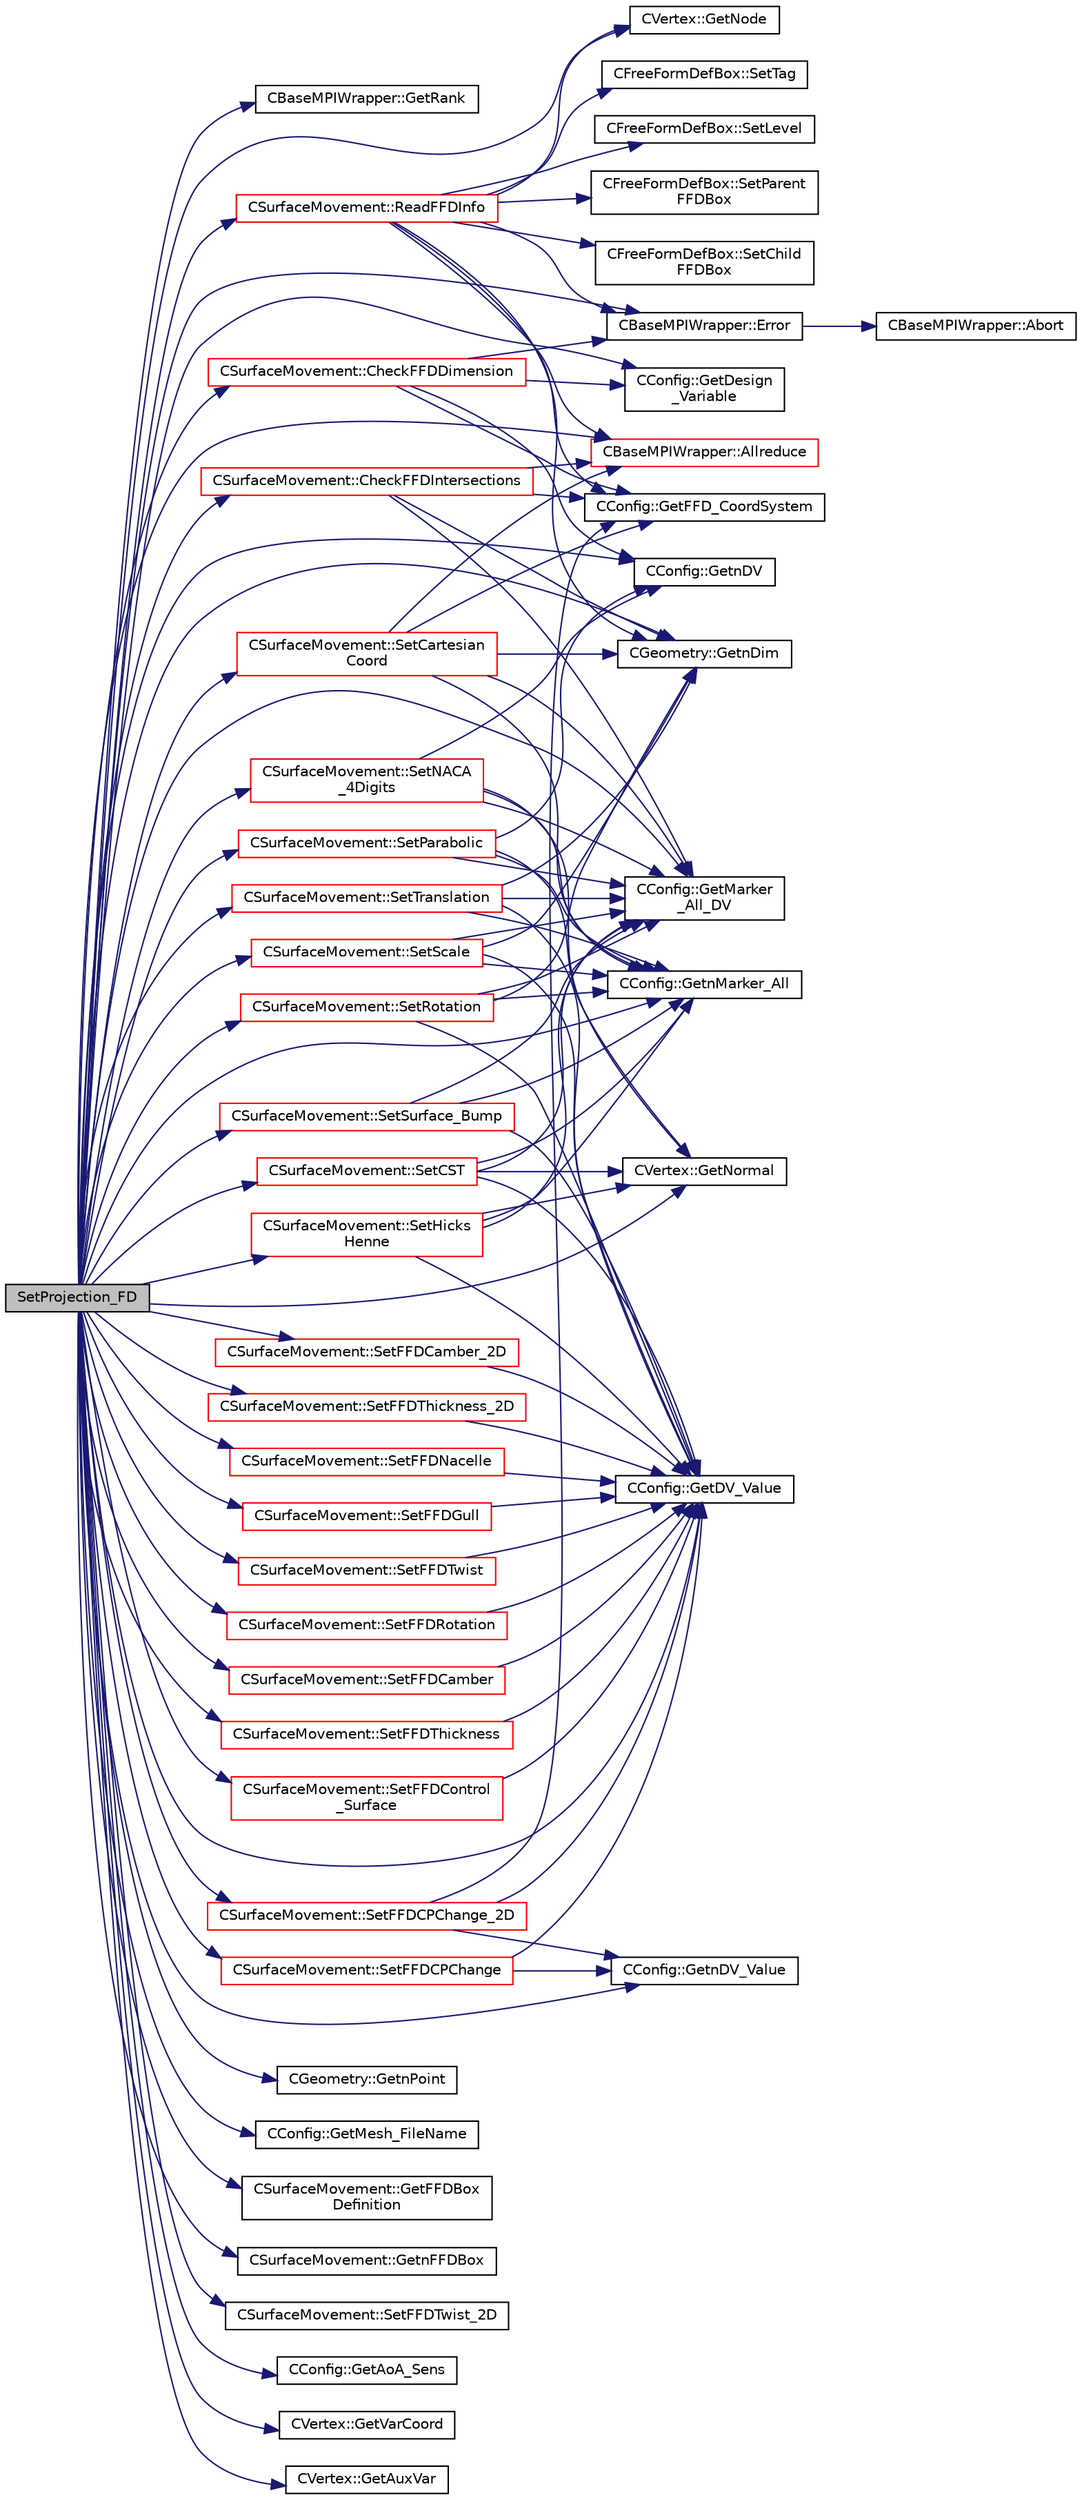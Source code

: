 digraph "SetProjection_FD"
{
  edge [fontname="Helvetica",fontsize="10",labelfontname="Helvetica",labelfontsize="10"];
  node [fontname="Helvetica",fontsize="10",shape=record];
  rankdir="LR";
  Node591 [label="SetProjection_FD",height=0.2,width=0.4,color="black", fillcolor="grey75", style="filled", fontcolor="black"];
  Node591 -> Node592 [color="midnightblue",fontsize="10",style="solid",fontname="Helvetica"];
  Node592 [label="CBaseMPIWrapper::GetRank",height=0.2,width=0.4,color="black", fillcolor="white", style="filled",URL="$class_c_base_m_p_i_wrapper.html#a801c6612161d6960c5cf25435f244101"];
  Node591 -> Node593 [color="midnightblue",fontsize="10",style="solid",fontname="Helvetica"];
  Node593 [label="CConfig::GetnDV",height=0.2,width=0.4,color="black", fillcolor="white", style="filled",URL="$class_c_config.html#ab66ab17694d24587bec7aa4d2ba8ea70",tooltip="Get the number of design variables. "];
  Node591 -> Node594 [color="midnightblue",fontsize="10",style="solid",fontname="Helvetica"];
  Node594 [label="CGeometry::GetnPoint",height=0.2,width=0.4,color="black", fillcolor="white", style="filled",URL="$class_c_geometry.html#aa68b666b38f4d2c7021736ae86940f44",tooltip="Get number of points. "];
  Node591 -> Node595 [color="midnightblue",fontsize="10",style="solid",fontname="Helvetica"];
  Node595 [label="CConfig::GetnDV_Value",height=0.2,width=0.4,color="black", fillcolor="white", style="filled",URL="$class_c_config.html#a2b77803cd48a7ac4c9251b463ff9ada7",tooltip="Get the number of design variables. "];
  Node591 -> Node596 [color="midnightblue",fontsize="10",style="solid",fontname="Helvetica"];
  Node596 [label="CBaseMPIWrapper::Error",height=0.2,width=0.4,color="black", fillcolor="white", style="filled",URL="$class_c_base_m_p_i_wrapper.html#a04457c47629bda56704e6a8804833eeb"];
  Node596 -> Node597 [color="midnightblue",fontsize="10",style="solid",fontname="Helvetica"];
  Node597 [label="CBaseMPIWrapper::Abort",height=0.2,width=0.4,color="black", fillcolor="white", style="filled",URL="$class_c_base_m_p_i_wrapper.html#a21ef5681e2acb532d345e9bab173ef07"];
  Node591 -> Node598 [color="midnightblue",fontsize="10",style="solid",fontname="Helvetica"];
  Node598 [label="CConfig::GetDesign\l_Variable",height=0.2,width=0.4,color="black", fillcolor="white", style="filled",URL="$class_c_config.html#a72db3631ebdfd36aa7def806e7997511",tooltip="Obtain the kind of design variable. "];
  Node591 -> Node599 [color="midnightblue",fontsize="10",style="solid",fontname="Helvetica"];
  Node599 [label="CSurfaceMovement::ReadFFDInfo",height=0.2,width=0.4,color="red", fillcolor="white", style="filled",URL="$class_c_surface_movement.html#a787a072698f52fcc1a4ca55e8052f205",tooltip="Read the free form information from the grid input file. "];
  Node599 -> Node600 [color="midnightblue",fontsize="10",style="solid",fontname="Helvetica"];
  Node600 [label="CConfig::GetFFD_CoordSystem",height=0.2,width=0.4,color="black", fillcolor="white", style="filled",URL="$class_c_config.html#a2816f7e619ba24e58c7cfb503ba6e4a6",tooltip="Get the coordinate system that we are going to use to define the FFD. "];
  Node599 -> Node601 [color="midnightblue",fontsize="10",style="solid",fontname="Helvetica"];
  Node601 [label="CGeometry::GetnDim",height=0.2,width=0.4,color="black", fillcolor="white", style="filled",URL="$class_c_geometry.html#a2af01006c0c4f74ba089582f1a3587fe",tooltip="Get number of coordinates. "];
  Node599 -> Node596 [color="midnightblue",fontsize="10",style="solid",fontname="Helvetica"];
  Node599 -> Node602 [color="midnightblue",fontsize="10",style="solid",fontname="Helvetica"];
  Node602 [label="CFreeFormDefBox::SetTag",height=0.2,width=0.4,color="black", fillcolor="white", style="filled",URL="$class_c_free_form_def_box.html#a4c2d3459d0b3d1e0789f2153f6183b1a",tooltip="Set the tag that identify a FFDBox. "];
  Node599 -> Node603 [color="midnightblue",fontsize="10",style="solid",fontname="Helvetica"];
  Node603 [label="CFreeFormDefBox::SetLevel",height=0.2,width=0.4,color="black", fillcolor="white", style="filled",URL="$class_c_free_form_def_box.html#a389077591c3bd608580b4e01ed3003fb",tooltip="Set the nested level of the FFDBox. "];
  Node599 -> Node604 [color="midnightblue",fontsize="10",style="solid",fontname="Helvetica"];
  Node604 [label="CFreeFormDefBox::SetParent\lFFDBox",height=0.2,width=0.4,color="black", fillcolor="white", style="filled",URL="$class_c_free_form_def_box.html#a3d02cc5a05456eaca22541cecd181848",tooltip="Add to the vector of parent FFDBoxes a new FFD FFDBox. "];
  Node599 -> Node605 [color="midnightblue",fontsize="10",style="solid",fontname="Helvetica"];
  Node605 [label="CFreeFormDefBox::SetChild\lFFDBox",height=0.2,width=0.4,color="black", fillcolor="white", style="filled",URL="$class_c_free_form_def_box.html#a63b8aec22c3d7e8ed2638376fe6a4524",tooltip="Add to the vector of child FFDBoxes a new FFD FFDBox. "];
  Node599 -> Node613 [color="midnightblue",fontsize="10",style="solid",fontname="Helvetica"];
  Node613 [label="CVertex::GetNode",height=0.2,width=0.4,color="black", fillcolor="white", style="filled",URL="$class_c_vertex.html#a95c513bf927464157ed96b6c79779a1f",tooltip="Get the node of the vertex. "];
  Node599 -> Node621 [color="midnightblue",fontsize="10",style="solid",fontname="Helvetica"];
  Node621 [label="CBaseMPIWrapper::Allreduce",height=0.2,width=0.4,color="red", fillcolor="white", style="filled",URL="$class_c_base_m_p_i_wrapper.html#a637b6fd917a8ca91ce748ba88e0d66b6"];
  Node591 -> Node623 [color="midnightblue",fontsize="10",style="solid",fontname="Helvetica"];
  Node623 [label="CConfig::GetMesh_FileName",height=0.2,width=0.4,color="black", fillcolor="white", style="filled",URL="$class_c_config.html#a2c779b77a2bca4ae322c2610db25b6f2",tooltip="Get name of the input grid. "];
  Node591 -> Node624 [color="midnightblue",fontsize="10",style="solid",fontname="Helvetica"];
  Node624 [label="CSurfaceMovement::GetFFDBox\lDefinition",height=0.2,width=0.4,color="black", fillcolor="white", style="filled",URL="$class_c_surface_movement.html#a9f487e6509526f738951ce088aef229f",tooltip="Get information about if there is a complete FFDBox definition, or it is necessary to compute the par..."];
  Node591 -> Node625 [color="midnightblue",fontsize="10",style="solid",fontname="Helvetica"];
  Node625 [label="CSurfaceMovement::GetnFFDBox",height=0.2,width=0.4,color="black", fillcolor="white", style="filled",URL="$class_c_surface_movement.html#ae6e8d4293bc0cdc3d3c17bd73a794e69",tooltip="Obtain the number of FFDBoxes. "];
  Node591 -> Node626 [color="midnightblue",fontsize="10",style="solid",fontname="Helvetica"];
  Node626 [label="CSurfaceMovement::CheckFFDDimension",height=0.2,width=0.4,color="red", fillcolor="white", style="filled",URL="$class_c_surface_movement.html#ac96d720da758ca2e213d8198ba738525",tooltip="Check the intersections of the FFD with the surface. "];
  Node626 -> Node600 [color="midnightblue",fontsize="10",style="solid",fontname="Helvetica"];
  Node626 -> Node593 [color="midnightblue",fontsize="10",style="solid",fontname="Helvetica"];
  Node626 -> Node598 [color="midnightblue",fontsize="10",style="solid",fontname="Helvetica"];
  Node626 -> Node596 [color="midnightblue",fontsize="10",style="solid",fontname="Helvetica"];
  Node591 -> Node634 [color="midnightblue",fontsize="10",style="solid",fontname="Helvetica"];
  Node634 [label="CSurfaceMovement::CheckFFDIntersections",height=0.2,width=0.4,color="red", fillcolor="white", style="filled",URL="$class_c_surface_movement.html#a55d4d6d2c26f414b4c21e915062684f4",tooltip="Check the intersections of the FFD with the surface. "];
  Node634 -> Node600 [color="midnightblue",fontsize="10",style="solid",fontname="Helvetica"];
  Node634 -> Node641 [color="midnightblue",fontsize="10",style="solid",fontname="Helvetica"];
  Node641 [label="CConfig::GetMarker\l_All_DV",height=0.2,width=0.4,color="black", fillcolor="white", style="filled",URL="$class_c_config.html#a39608d00420cf8dd5357045aafdf2d23",tooltip="Get the DV information for a marker val_marker. "];
  Node634 -> Node601 [color="midnightblue",fontsize="10",style="solid",fontname="Helvetica"];
  Node634 -> Node621 [color="midnightblue",fontsize="10",style="solid",fontname="Helvetica"];
  Node591 -> Node659 [color="midnightblue",fontsize="10",style="solid",fontname="Helvetica"];
  Node659 [label="CSurfaceMovement::SetFFDCPChange_2D",height=0.2,width=0.4,color="red", fillcolor="white", style="filled",URL="$class_c_surface_movement.html#a249f6f5bc798ae5a44813c17889a7cf3",tooltip="Set the deformation of the Free From box using the control point position. "];
  Node659 -> Node600 [color="midnightblue",fontsize="10",style="solid",fontname="Helvetica"];
  Node659 -> Node595 [color="midnightblue",fontsize="10",style="solid",fontname="Helvetica"];
  Node659 -> Node661 [color="midnightblue",fontsize="10",style="solid",fontname="Helvetica"];
  Node661 [label="CConfig::GetDV_Value",height=0.2,width=0.4,color="black", fillcolor="white", style="filled",URL="$class_c_config.html#ac50165b44d1c286c810585b89cd68f33",tooltip="Value of the design variable step, we use this value in design problems. "];
  Node591 -> Node669 [color="midnightblue",fontsize="10",style="solid",fontname="Helvetica"];
  Node669 [label="CSurfaceMovement::SetFFDCamber_2D",height=0.2,width=0.4,color="red", fillcolor="white", style="filled",URL="$class_c_surface_movement.html#a7817fc323e02565979fc89748dd99325",tooltip="Set a camber deformation of the Free From box using the control point position. "];
  Node669 -> Node661 [color="midnightblue",fontsize="10",style="solid",fontname="Helvetica"];
  Node591 -> Node670 [color="midnightblue",fontsize="10",style="solid",fontname="Helvetica"];
  Node670 [label="CSurfaceMovement::SetFFDThickness_2D",height=0.2,width=0.4,color="red", fillcolor="white", style="filled",URL="$class_c_surface_movement.html#af08f939b15744f89162da83aaf12fbda",tooltip="Set a thickness deformation of the Free From box using the control point position. "];
  Node670 -> Node661 [color="midnightblue",fontsize="10",style="solid",fontname="Helvetica"];
  Node591 -> Node671 [color="midnightblue",fontsize="10",style="solid",fontname="Helvetica"];
  Node671 [label="CSurfaceMovement::SetFFDTwist_2D",height=0.2,width=0.4,color="black", fillcolor="white", style="filled",URL="$class_c_surface_movement.html#a0f543793f2beb7013e6ec07d17d79b96",tooltip="Set a camber deformation of the Free From box using the control point position. "];
  Node591 -> Node672 [color="midnightblue",fontsize="10",style="solid",fontname="Helvetica"];
  Node672 [label="CSurfaceMovement::SetFFDCPChange",height=0.2,width=0.4,color="red", fillcolor="white", style="filled",URL="$class_c_surface_movement.html#a47b2f6a71549045c407701f41b7aeafa",tooltip="Set the deformation of the Free From box using the control point position. "];
  Node672 -> Node595 [color="midnightblue",fontsize="10",style="solid",fontname="Helvetica"];
  Node672 -> Node661 [color="midnightblue",fontsize="10",style="solid",fontname="Helvetica"];
  Node591 -> Node674 [color="midnightblue",fontsize="10",style="solid",fontname="Helvetica"];
  Node674 [label="CSurfaceMovement::SetFFDNacelle",height=0.2,width=0.4,color="red", fillcolor="white", style="filled",URL="$class_c_surface_movement.html#a49f61bf9b09c99f4ad40e9aef8317b2b",tooltip="Set the deformation of the Free From box using the control point position. "];
  Node674 -> Node661 [color="midnightblue",fontsize="10",style="solid",fontname="Helvetica"];
  Node591 -> Node675 [color="midnightblue",fontsize="10",style="solid",fontname="Helvetica"];
  Node675 [label="CSurfaceMovement::SetFFDGull",height=0.2,width=0.4,color="red", fillcolor="white", style="filled",URL="$class_c_surface_movement.html#ac4c7271d2bc3c69ef851b46d68c03aa0",tooltip="Set the deformation of the Free From box using the control point position. "];
  Node675 -> Node661 [color="midnightblue",fontsize="10",style="solid",fontname="Helvetica"];
  Node591 -> Node676 [color="midnightblue",fontsize="10",style="solid",fontname="Helvetica"];
  Node676 [label="CSurfaceMovement::SetFFDTwist",height=0.2,width=0.4,color="red", fillcolor="white", style="filled",URL="$class_c_surface_movement.html#a7c8565cafb57777cebd128cb0b610c7e",tooltip="Set a twist angle deformation of the Free From box using the control point position. "];
  Node676 -> Node661 [color="midnightblue",fontsize="10",style="solid",fontname="Helvetica"];
  Node591 -> Node679 [color="midnightblue",fontsize="10",style="solid",fontname="Helvetica"];
  Node679 [label="CSurfaceMovement::SetFFDRotation",height=0.2,width=0.4,color="red", fillcolor="white", style="filled",URL="$class_c_surface_movement.html#a9a5c4081f7d287d3a124694f54417d56",tooltip="Set a rotation angle deformation of the Free From box using the control point position. "];
  Node679 -> Node661 [color="midnightblue",fontsize="10",style="solid",fontname="Helvetica"];
  Node591 -> Node680 [color="midnightblue",fontsize="10",style="solid",fontname="Helvetica"];
  Node680 [label="CSurfaceMovement::SetFFDCamber",height=0.2,width=0.4,color="red", fillcolor="white", style="filled",URL="$class_c_surface_movement.html#aaec2987af8a09d9f12e64bf532f56e72",tooltip="Set a camber deformation of the Free From box using the control point position. "];
  Node680 -> Node661 [color="midnightblue",fontsize="10",style="solid",fontname="Helvetica"];
  Node591 -> Node681 [color="midnightblue",fontsize="10",style="solid",fontname="Helvetica"];
  Node681 [label="CSurfaceMovement::SetFFDThickness",height=0.2,width=0.4,color="red", fillcolor="white", style="filled",URL="$class_c_surface_movement.html#a2dd1343c6d38e20966f1f1f58bf4f092",tooltip="Set a thickness deformation of the Free From box using the control point position. "];
  Node681 -> Node661 [color="midnightblue",fontsize="10",style="solid",fontname="Helvetica"];
  Node591 -> Node682 [color="midnightblue",fontsize="10",style="solid",fontname="Helvetica"];
  Node682 [label="CSurfaceMovement::SetFFDControl\l_Surface",height=0.2,width=0.4,color="red", fillcolor="white", style="filled",URL="$class_c_surface_movement.html#adf31355644f1aa3fba36ccc743ea5f8d",tooltip="Set a rotation angle deformation in a control surface of the Free From box using the control point po..."];
  Node682 -> Node661 [color="midnightblue",fontsize="10",style="solid",fontname="Helvetica"];
  Node591 -> Node683 [color="midnightblue",fontsize="10",style="solid",fontname="Helvetica"];
  Node683 [label="CConfig::GetAoA_Sens",height=0.2,width=0.4,color="black", fillcolor="white", style="filled",URL="$class_c_config.html#aa4c8d7f7befaae676e180a29354af114",tooltip="Get the functional sensitivity with respect to changes in the angle of attack. "];
  Node591 -> Node684 [color="midnightblue",fontsize="10",style="solid",fontname="Helvetica"];
  Node684 [label="CSurfaceMovement::SetCartesian\lCoord",height=0.2,width=0.4,color="red", fillcolor="white", style="filled",URL="$class_c_surface_movement.html#a98df1fef0356600c1ab2df88dba24113",tooltip="Recompute the cartesian coordinates using the control points position. "];
  Node684 -> Node600 [color="midnightblue",fontsize="10",style="solid",fontname="Helvetica"];
  Node684 -> Node601 [color="midnightblue",fontsize="10",style="solid",fontname="Helvetica"];
  Node684 -> Node685 [color="midnightblue",fontsize="10",style="solid",fontname="Helvetica"];
  Node685 [label="CConfig::GetnMarker_All",height=0.2,width=0.4,color="black", fillcolor="white", style="filled",URL="$class_c_config.html#a300c4884edfc0c2acf395036439004f4",tooltip="Get the total number of boundary markers including send/receive domains. "];
  Node684 -> Node641 [color="midnightblue",fontsize="10",style="solid",fontname="Helvetica"];
  Node684 -> Node621 [color="midnightblue",fontsize="10",style="solid",fontname="Helvetica"];
  Node591 -> Node695 [color="midnightblue",fontsize="10",style="solid",fontname="Helvetica"];
  Node695 [label="CSurfaceMovement::SetHicks\lHenne",height=0.2,width=0.4,color="red", fillcolor="white", style="filled",URL="$class_c_surface_movement.html#a119e4756830fac758284342ea5027527",tooltip="Set a Hicks-Henne deformation bump functions on an airfoil. "];
  Node695 -> Node685 [color="midnightblue",fontsize="10",style="solid",fontname="Helvetica"];
  Node695 -> Node641 [color="midnightblue",fontsize="10",style="solid",fontname="Helvetica"];
  Node695 -> Node661 [color="midnightblue",fontsize="10",style="solid",fontname="Helvetica"];
  Node695 -> Node698 [color="midnightblue",fontsize="10",style="solid",fontname="Helvetica"];
  Node698 [label="CVertex::GetNormal",height=0.2,width=0.4,color="black", fillcolor="white", style="filled",URL="$class_c_vertex.html#a0d289163c6f3384822fcb9ae86fc1c39",tooltip="Copy the the normal vector of a face. "];
  Node591 -> Node700 [color="midnightblue",fontsize="10",style="solid",fontname="Helvetica"];
  Node700 [label="CSurfaceMovement::SetSurface_Bump",height=0.2,width=0.4,color="red", fillcolor="white", style="filled",URL="$class_c_surface_movement.html#a38b1942d189627dfe5e6e22b7dfd99d6",tooltip="Set a Hicks-Henne deformation bump functions on an airfoil. "];
  Node700 -> Node685 [color="midnightblue",fontsize="10",style="solid",fontname="Helvetica"];
  Node700 -> Node661 [color="midnightblue",fontsize="10",style="solid",fontname="Helvetica"];
  Node700 -> Node641 [color="midnightblue",fontsize="10",style="solid",fontname="Helvetica"];
  Node591 -> Node701 [color="midnightblue",fontsize="10",style="solid",fontname="Helvetica"];
  Node701 [label="CSurfaceMovement::SetCST",height=0.2,width=0.4,color="red", fillcolor="white", style="filled",URL="$class_c_surface_movement.html#a10a599f558d2d847be1c638be43acd63",tooltip="Set a deformation based on a change in the Kulfan parameters for an airfoil. "];
  Node701 -> Node685 [color="midnightblue",fontsize="10",style="solid",fontname="Helvetica"];
  Node701 -> Node641 [color="midnightblue",fontsize="10",style="solid",fontname="Helvetica"];
  Node701 -> Node661 [color="midnightblue",fontsize="10",style="solid",fontname="Helvetica"];
  Node701 -> Node698 [color="midnightblue",fontsize="10",style="solid",fontname="Helvetica"];
  Node591 -> Node702 [color="midnightblue",fontsize="10",style="solid",fontname="Helvetica"];
  Node702 [label="CSurfaceMovement::SetTranslation",height=0.2,width=0.4,color="red", fillcolor="white", style="filled",URL="$class_c_surface_movement.html#a4f393ac34f3114df5e673f45e3dd01ee",tooltip="Set a displacement for surface movement. "];
  Node702 -> Node661 [color="midnightblue",fontsize="10",style="solid",fontname="Helvetica"];
  Node702 -> Node685 [color="midnightblue",fontsize="10",style="solid",fontname="Helvetica"];
  Node702 -> Node601 [color="midnightblue",fontsize="10",style="solid",fontname="Helvetica"];
  Node702 -> Node641 [color="midnightblue",fontsize="10",style="solid",fontname="Helvetica"];
  Node591 -> Node703 [color="midnightblue",fontsize="10",style="solid",fontname="Helvetica"];
  Node703 [label="CSurfaceMovement::SetScale",height=0.2,width=0.4,color="red", fillcolor="white", style="filled",URL="$class_c_surface_movement.html#ace5a43c07243e9bd9f09f08bbf8b056c",tooltip="Set a displacement for surface movement. "];
  Node703 -> Node661 [color="midnightblue",fontsize="10",style="solid",fontname="Helvetica"];
  Node703 -> Node685 [color="midnightblue",fontsize="10",style="solid",fontname="Helvetica"];
  Node703 -> Node641 [color="midnightblue",fontsize="10",style="solid",fontname="Helvetica"];
  Node703 -> Node601 [color="midnightblue",fontsize="10",style="solid",fontname="Helvetica"];
  Node591 -> Node704 [color="midnightblue",fontsize="10",style="solid",fontname="Helvetica"];
  Node704 [label="CSurfaceMovement::SetRotation",height=0.2,width=0.4,color="red", fillcolor="white", style="filled",URL="$class_c_surface_movement.html#aad83c7c30fe401024791c377713fac33",tooltip="Set a rotation for surface movement. "];
  Node704 -> Node685 [color="midnightblue",fontsize="10",style="solid",fontname="Helvetica"];
  Node704 -> Node601 [color="midnightblue",fontsize="10",style="solid",fontname="Helvetica"];
  Node704 -> Node661 [color="midnightblue",fontsize="10",style="solid",fontname="Helvetica"];
  Node704 -> Node641 [color="midnightblue",fontsize="10",style="solid",fontname="Helvetica"];
  Node591 -> Node705 [color="midnightblue",fontsize="10",style="solid",fontname="Helvetica"];
  Node705 [label="CSurfaceMovement::SetNACA\l_4Digits",height=0.2,width=0.4,color="red", fillcolor="white", style="filled",URL="$class_c_surface_movement.html#a4314f756ad57cd05374da8a0584265ef",tooltip="Set a NACA 4 digits airfoil family for airfoil deformation. "];
  Node705 -> Node593 [color="midnightblue",fontsize="10",style="solid",fontname="Helvetica"];
  Node705 -> Node685 [color="midnightblue",fontsize="10",style="solid",fontname="Helvetica"];
  Node705 -> Node641 [color="midnightblue",fontsize="10",style="solid",fontname="Helvetica"];
  Node705 -> Node698 [color="midnightblue",fontsize="10",style="solid",fontname="Helvetica"];
  Node591 -> Node706 [color="midnightblue",fontsize="10",style="solid",fontname="Helvetica"];
  Node706 [label="CSurfaceMovement::SetParabolic",height=0.2,width=0.4,color="red", fillcolor="white", style="filled",URL="$class_c_surface_movement.html#a497bd9c53b26c086961679d9632a30c0",tooltip="Set a parabolic family for airfoil deformation. "];
  Node706 -> Node593 [color="midnightblue",fontsize="10",style="solid",fontname="Helvetica"];
  Node706 -> Node685 [color="midnightblue",fontsize="10",style="solid",fontname="Helvetica"];
  Node706 -> Node641 [color="midnightblue",fontsize="10",style="solid",fontname="Helvetica"];
  Node706 -> Node698 [color="midnightblue",fontsize="10",style="solid",fontname="Helvetica"];
  Node591 -> Node661 [color="midnightblue",fontsize="10",style="solid",fontname="Helvetica"];
  Node591 -> Node685 [color="midnightblue",fontsize="10",style="solid",fontname="Helvetica"];
  Node591 -> Node641 [color="midnightblue",fontsize="10",style="solid",fontname="Helvetica"];
  Node591 -> Node613 [color="midnightblue",fontsize="10",style="solid",fontname="Helvetica"];
  Node591 -> Node698 [color="midnightblue",fontsize="10",style="solid",fontname="Helvetica"];
  Node591 -> Node707 [color="midnightblue",fontsize="10",style="solid",fontname="Helvetica"];
  Node707 [label="CVertex::GetVarCoord",height=0.2,width=0.4,color="black", fillcolor="white", style="filled",URL="$class_c_vertex.html#a060e712c827ad967dc5074539ca84d39",tooltip="Get the value of the coordinate variation due to a surface modification. "];
  Node591 -> Node708 [color="midnightblue",fontsize="10",style="solid",fontname="Helvetica"];
  Node708 [label="CVertex::GetAuxVar",height=0.2,width=0.4,color="black", fillcolor="white", style="filled",URL="$class_c_vertex.html#a64cdebf05ecb70644a8a8f816f3fea18",tooltip="Get the value of an auxiliary variable for gradient computation. "];
  Node591 -> Node601 [color="midnightblue",fontsize="10",style="solid",fontname="Helvetica"];
  Node591 -> Node621 [color="midnightblue",fontsize="10",style="solid",fontname="Helvetica"];
}
